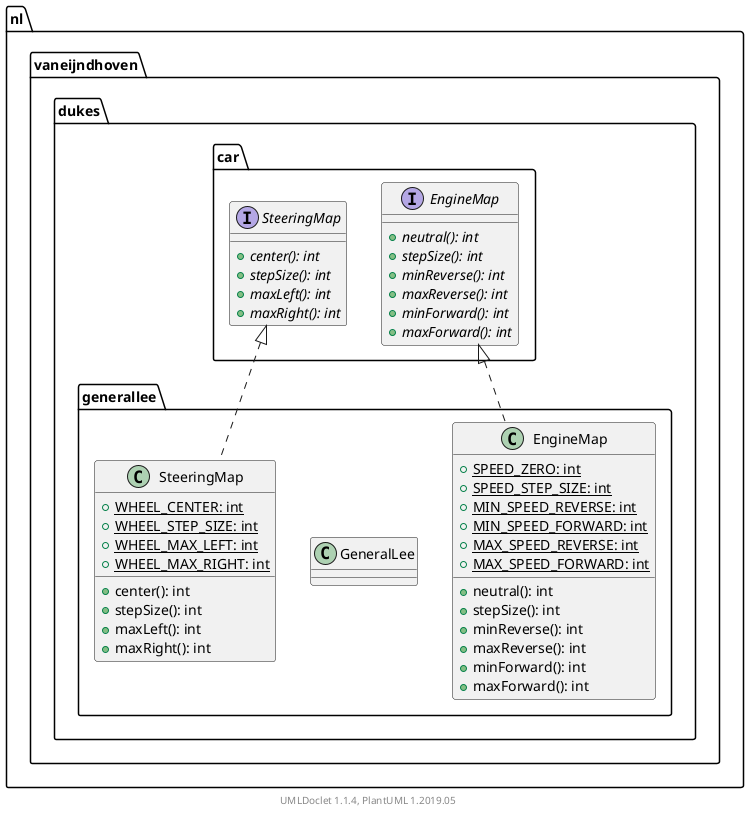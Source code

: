 @startuml

    namespace nl.vaneijndhoven.dukes.generallee {

        class EngineMap [[EngineMap.html]] {
            {static} +SPEED_ZERO: int
            {static} +SPEED_STEP_SIZE: int
            {static} +MIN_SPEED_REVERSE: int
            {static} +MIN_SPEED_FORWARD: int
            {static} +MAX_SPEED_REVERSE: int
            {static} +MAX_SPEED_FORWARD: int
            +neutral(): int
            +stepSize(): int
            +minReverse(): int
            +maxReverse(): int
            +minForward(): int
            +maxForward(): int
        }

        class GeneralLee [[GeneralLee.html]] {
        }

        class SteeringMap [[SteeringMap.html]] {
            {static} +WHEEL_CENTER: int
            {static} +WHEEL_STEP_SIZE: int
            {static} +WHEEL_MAX_LEFT: int
            {static} +WHEEL_MAX_RIGHT: int
            +center(): int
            +stepSize(): int
            +maxLeft(): int
            +maxRight(): int
        }

        interface nl.vaneijndhoven.dukes.car.EngineMap {
            {abstract} +neutral(): int
            {abstract} +stepSize(): int
            {abstract} +minReverse(): int
            {abstract} +maxReverse(): int
            {abstract} +minForward(): int
            {abstract} +maxForward(): int
        }
        nl.vaneijndhoven.dukes.car.EngineMap <|.. EngineMap

        interface nl.vaneijndhoven.dukes.car.SteeringMap {
            {abstract} +center(): int
            {abstract} +stepSize(): int
            {abstract} +maxLeft(): int
            {abstract} +maxRight(): int
        }
        nl.vaneijndhoven.dukes.car.SteeringMap <|.. SteeringMap

    }


    center footer UMLDoclet 1.1.4, PlantUML 1.2019.05
@enduml
